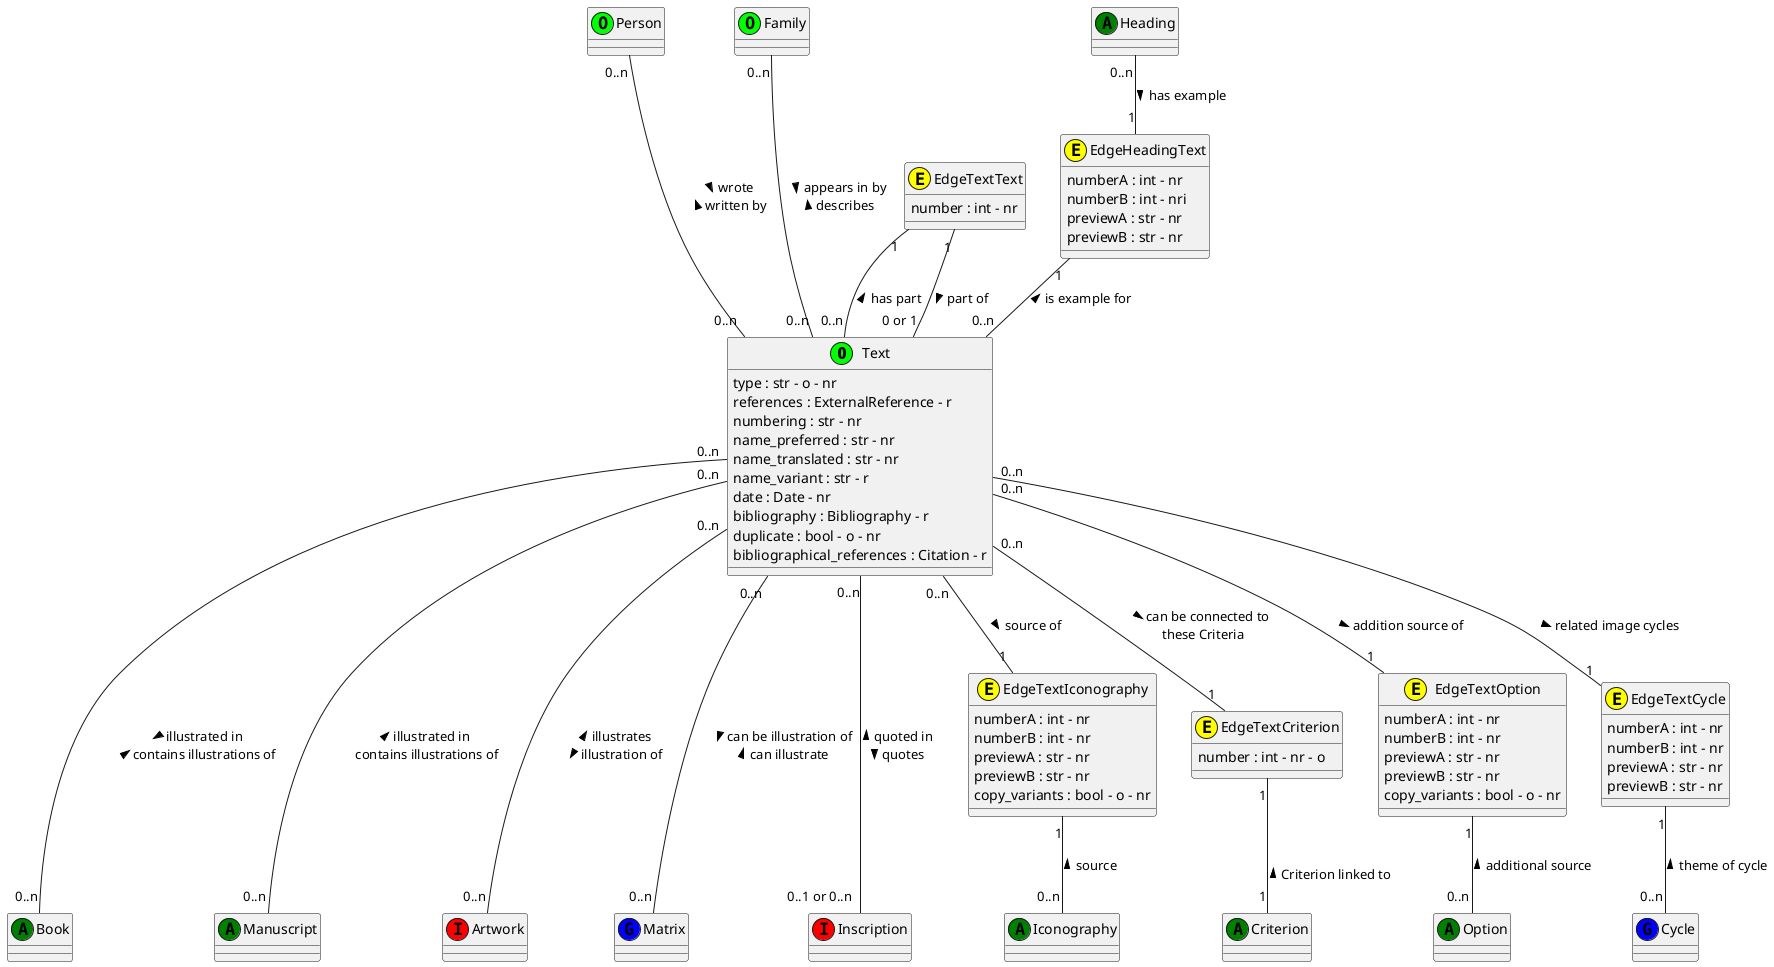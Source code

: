 @startuml Text
class Text <<(O,lime)>>
Text : type : str - o - nr
Text : references : ExternalReference - r
Text : numbering : str - nr
Text : name_preferred : str - nr
Text : name_translated : str - nr
Text : name_variant : str - r
Text : date : Date - nr
Text : bibliography : Bibliography - r
Text : duplicate : bool - o - nr
Text : bibliographical_references : Citation - r

class Person <<(O,lime)>>

class Family <<(O,lime)>>

class Iconography <<(A,green)>>

class Option <<(A,green)>>
    
class Cycle <<(G,blue)>>

class Book <<(A,green)>>

class Manuscript <<(A,green)>>

class Heading <<(A,green)>>

class Artwork <<(I,red)>>

class Matrix <<(G,blue)>>

class Inscription <<(I,red)>>

class Iconography <<(A,green)>>

class Criterion <<(A,green)>>

class Option <<(A,green)>>

class EdgeTextText <<(E,yellow)>>
EdgeTextText : number : int - nr

class EdgeHeadingText  <<(E,yellow)>>
EdgeHeadingText : numberA : int - nr
EdgeHeadingText : numberB : int - nri
EdgeHeadingText : previewA : str - nr
EdgeHeadingText : previewB : str - nr

class EdgeTextIconography <<(E,yellow)>>
EdgeTextIconography : numberA : int - nr
EdgeTextIconography : numberB : int - nr
EdgeTextIconography : previewA : str - nr
EdgeTextIconography : previewB : str - nr
EdgeTextIconography : copy_variants : bool - o - nr

class EdgeTextCriterion <<(E,yellow)>>
EdgeTextCriterion : number : int - nr - o 

class EdgeTextOption <<(E,yellow)>>
EdgeTextOption : numberA : int - nr
EdgeTextOption : numberB : int - nr
EdgeTextOption : previewA : str - nr
EdgeTextOption : previewB : str - nr
EdgeTextOption : copy_variants : bool - o - nr

class EdgeTextCycle <<(E,yellow)>>
EdgeTextCycle : numberA : int - nr
EdgeTextCycle : numberB : int - nr
EdgeTextCycle : previewA : str - nr
EdgeTextCycle : previewB : str - nr

Heading "0..n" -- "1" EdgeHeadingText : > has example
EdgeHeadingText "1" -- "0..n" Text :  is example for <

Person "0..n" --- "0..n" Text : > wrote \n written by <

Family "0..n" --- "0..n" Text :  > appears in by\n  describes <

EdgeTextText "1" -- "0..n" Text : has part <
EdgeTextText "1" -- "0 or 1" Text :  part of >

Text "0..n" -- "1" EdgeTextIconography : source of >
EdgeTextIconography "1" -- "0..n" Iconography : source <

Text "0..n" -- "1" EdgeTextCriterion : > can be connected to \n these Criteria 
EdgeTextCriterion "1" -- "1" Criterion : \n Criterion linked to <

Text "0..n" -- "1" EdgeTextOption : addition source of >
EdgeTextOption "1" -- "0..n" Option : additional source <

Text "0..n" -- "1" EdgeTextCycle : related image cycles >
EdgeTextCycle "1" -- "0..n" Cycle : theme of cycle <


Text "0..n" --- "0..n" Manuscript: < illustrated in \n contains illustrations of

Text "0..n" --- "0..n" Book: > illustrated in \n contains illustrations of <

Text "0..n" --- "0..n" Artwork : < illustrates \n illustration of >

Text "0..n" --- "0..n" Matrix : > can be illustration of \n can illustrate <

Text "0..n" --- "0..1 or 0..n" Inscription : < quoted in \n quotes >

@enduml 

